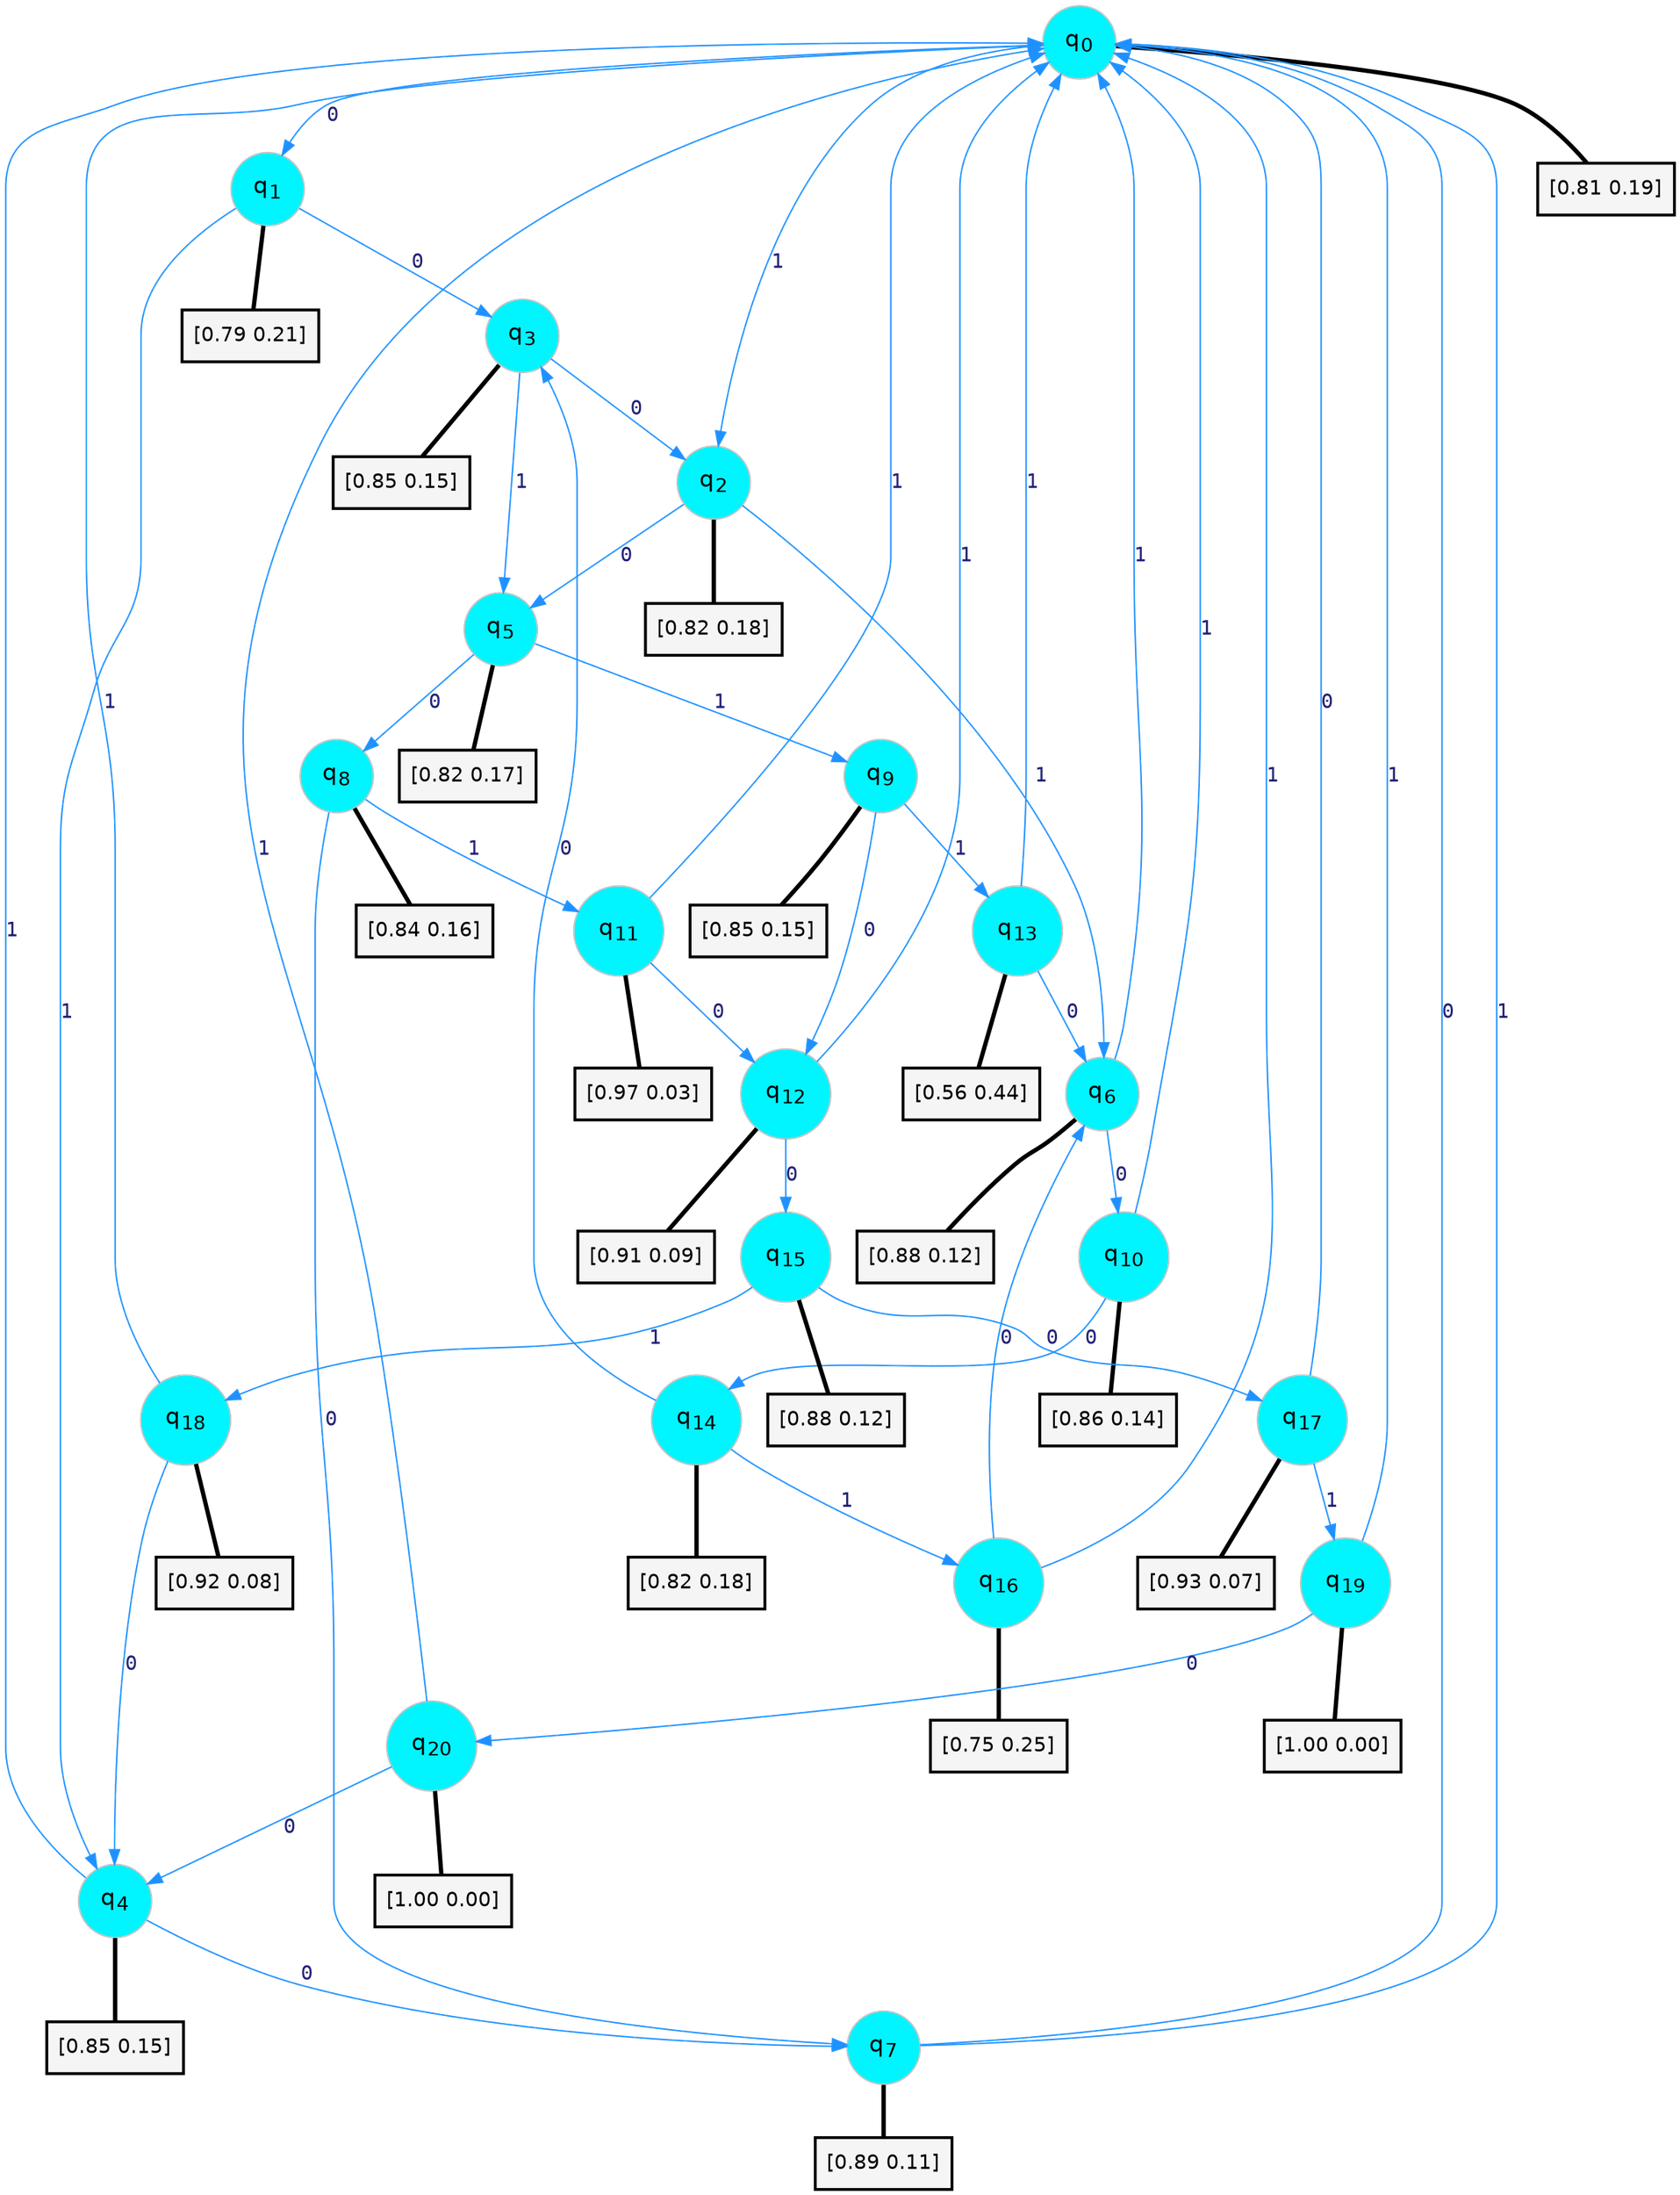 digraph G {
graph [
bgcolor=transparent, dpi=300, rankdir=TD, size="40,25"];
node [
color=gray, fillcolor=turquoise1, fontcolor=black, fontname=Helvetica, fontsize=16, fontweight=bold, shape=circle, style=filled];
edge [
arrowsize=1, color=dodgerblue1, fontcolor=midnightblue, fontname=courier, fontweight=bold, penwidth=1, style=solid, weight=20];
0[label=<q<SUB>0</SUB>>];
1[label=<q<SUB>1</SUB>>];
2[label=<q<SUB>2</SUB>>];
3[label=<q<SUB>3</SUB>>];
4[label=<q<SUB>4</SUB>>];
5[label=<q<SUB>5</SUB>>];
6[label=<q<SUB>6</SUB>>];
7[label=<q<SUB>7</SUB>>];
8[label=<q<SUB>8</SUB>>];
9[label=<q<SUB>9</SUB>>];
10[label=<q<SUB>10</SUB>>];
11[label=<q<SUB>11</SUB>>];
12[label=<q<SUB>12</SUB>>];
13[label=<q<SUB>13</SUB>>];
14[label=<q<SUB>14</SUB>>];
15[label=<q<SUB>15</SUB>>];
16[label=<q<SUB>16</SUB>>];
17[label=<q<SUB>17</SUB>>];
18[label=<q<SUB>18</SUB>>];
19[label=<q<SUB>19</SUB>>];
20[label=<q<SUB>20</SUB>>];
21[label="[0.81 0.19]", shape=box,fontcolor=black, fontname=Helvetica, fontsize=14, penwidth=2, fillcolor=whitesmoke,color=black];
22[label="[0.79 0.21]", shape=box,fontcolor=black, fontname=Helvetica, fontsize=14, penwidth=2, fillcolor=whitesmoke,color=black];
23[label="[0.82 0.18]", shape=box,fontcolor=black, fontname=Helvetica, fontsize=14, penwidth=2, fillcolor=whitesmoke,color=black];
24[label="[0.85 0.15]", shape=box,fontcolor=black, fontname=Helvetica, fontsize=14, penwidth=2, fillcolor=whitesmoke,color=black];
25[label="[0.85 0.15]", shape=box,fontcolor=black, fontname=Helvetica, fontsize=14, penwidth=2, fillcolor=whitesmoke,color=black];
26[label="[0.82 0.17]", shape=box,fontcolor=black, fontname=Helvetica, fontsize=14, penwidth=2, fillcolor=whitesmoke,color=black];
27[label="[0.88 0.12]", shape=box,fontcolor=black, fontname=Helvetica, fontsize=14, penwidth=2, fillcolor=whitesmoke,color=black];
28[label="[0.89 0.11]", shape=box,fontcolor=black, fontname=Helvetica, fontsize=14, penwidth=2, fillcolor=whitesmoke,color=black];
29[label="[0.84 0.16]", shape=box,fontcolor=black, fontname=Helvetica, fontsize=14, penwidth=2, fillcolor=whitesmoke,color=black];
30[label="[0.85 0.15]", shape=box,fontcolor=black, fontname=Helvetica, fontsize=14, penwidth=2, fillcolor=whitesmoke,color=black];
31[label="[0.86 0.14]", shape=box,fontcolor=black, fontname=Helvetica, fontsize=14, penwidth=2, fillcolor=whitesmoke,color=black];
32[label="[0.97 0.03]", shape=box,fontcolor=black, fontname=Helvetica, fontsize=14, penwidth=2, fillcolor=whitesmoke,color=black];
33[label="[0.91 0.09]", shape=box,fontcolor=black, fontname=Helvetica, fontsize=14, penwidth=2, fillcolor=whitesmoke,color=black];
34[label="[0.56 0.44]", shape=box,fontcolor=black, fontname=Helvetica, fontsize=14, penwidth=2, fillcolor=whitesmoke,color=black];
35[label="[0.82 0.18]", shape=box,fontcolor=black, fontname=Helvetica, fontsize=14, penwidth=2, fillcolor=whitesmoke,color=black];
36[label="[0.88 0.12]", shape=box,fontcolor=black, fontname=Helvetica, fontsize=14, penwidth=2, fillcolor=whitesmoke,color=black];
37[label="[0.75 0.25]", shape=box,fontcolor=black, fontname=Helvetica, fontsize=14, penwidth=2, fillcolor=whitesmoke,color=black];
38[label="[0.93 0.07]", shape=box,fontcolor=black, fontname=Helvetica, fontsize=14, penwidth=2, fillcolor=whitesmoke,color=black];
39[label="[0.92 0.08]", shape=box,fontcolor=black, fontname=Helvetica, fontsize=14, penwidth=2, fillcolor=whitesmoke,color=black];
40[label="[1.00 0.00]", shape=box,fontcolor=black, fontname=Helvetica, fontsize=14, penwidth=2, fillcolor=whitesmoke,color=black];
41[label="[1.00 0.00]", shape=box,fontcolor=black, fontname=Helvetica, fontsize=14, penwidth=2, fillcolor=whitesmoke,color=black];
0->1 [label=0];
0->2 [label=1];
0->21 [arrowhead=none, penwidth=3,color=black];
1->3 [label=0];
1->4 [label=1];
1->22 [arrowhead=none, penwidth=3,color=black];
2->5 [label=0];
2->6 [label=1];
2->23 [arrowhead=none, penwidth=3,color=black];
3->2 [label=0];
3->5 [label=1];
3->24 [arrowhead=none, penwidth=3,color=black];
4->7 [label=0];
4->0 [label=1];
4->25 [arrowhead=none, penwidth=3,color=black];
5->8 [label=0];
5->9 [label=1];
5->26 [arrowhead=none, penwidth=3,color=black];
6->10 [label=0];
6->0 [label=1];
6->27 [arrowhead=none, penwidth=3,color=black];
7->0 [label=0];
7->0 [label=1];
7->28 [arrowhead=none, penwidth=3,color=black];
8->7 [label=0];
8->11 [label=1];
8->29 [arrowhead=none, penwidth=3,color=black];
9->12 [label=0];
9->13 [label=1];
9->30 [arrowhead=none, penwidth=3,color=black];
10->14 [label=0];
10->0 [label=1];
10->31 [arrowhead=none, penwidth=3,color=black];
11->12 [label=0];
11->0 [label=1];
11->32 [arrowhead=none, penwidth=3,color=black];
12->15 [label=0];
12->0 [label=1];
12->33 [arrowhead=none, penwidth=3,color=black];
13->6 [label=0];
13->0 [label=1];
13->34 [arrowhead=none, penwidth=3,color=black];
14->3 [label=0];
14->16 [label=1];
14->35 [arrowhead=none, penwidth=3,color=black];
15->17 [label=0];
15->18 [label=1];
15->36 [arrowhead=none, penwidth=3,color=black];
16->6 [label=0];
16->0 [label=1];
16->37 [arrowhead=none, penwidth=3,color=black];
17->0 [label=0];
17->19 [label=1];
17->38 [arrowhead=none, penwidth=3,color=black];
18->4 [label=0];
18->0 [label=1];
18->39 [arrowhead=none, penwidth=3,color=black];
19->20 [label=0];
19->0 [label=1];
19->40 [arrowhead=none, penwidth=3,color=black];
20->4 [label=0];
20->0 [label=1];
20->41 [arrowhead=none, penwidth=3,color=black];
}
